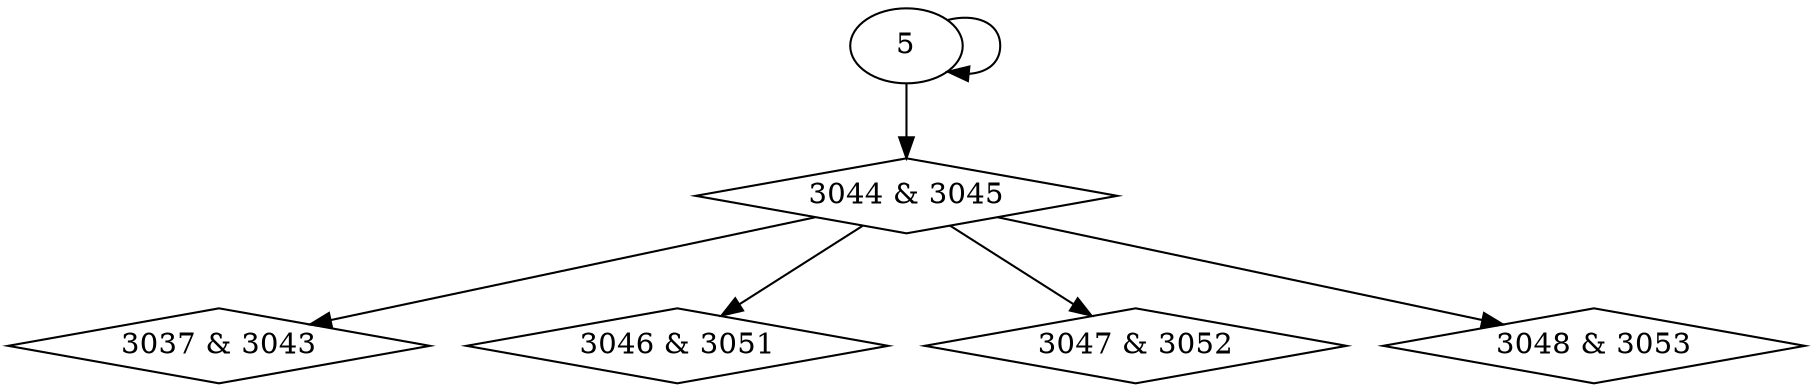 digraph {
0 [label = "3037 & 3043", shape = diamond];
1 [label = "3044 & 3045", shape = diamond];
2 [label = "3046 & 3051", shape = diamond];
3 [label = "3047 & 3052", shape = diamond];
4 [label = "3048 & 3053", shape = diamond];
1 -> 0;
5 -> 1;
1 -> 2;
1 -> 3;
1 -> 4;
5 -> 5;
}
